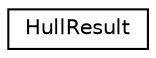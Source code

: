 digraph "Graphical Class Hierarchy"
{
  edge [fontname="Helvetica",fontsize="10",labelfontname="Helvetica",labelfontsize="10"];
  node [fontname="Helvetica",fontsize="10",shape=record];
  rankdir="LR";
  Node1 [label="HullResult",height=0.2,width=0.4,color="black", fillcolor="white", style="filled",URL="$class_hull_result.html"];
}
